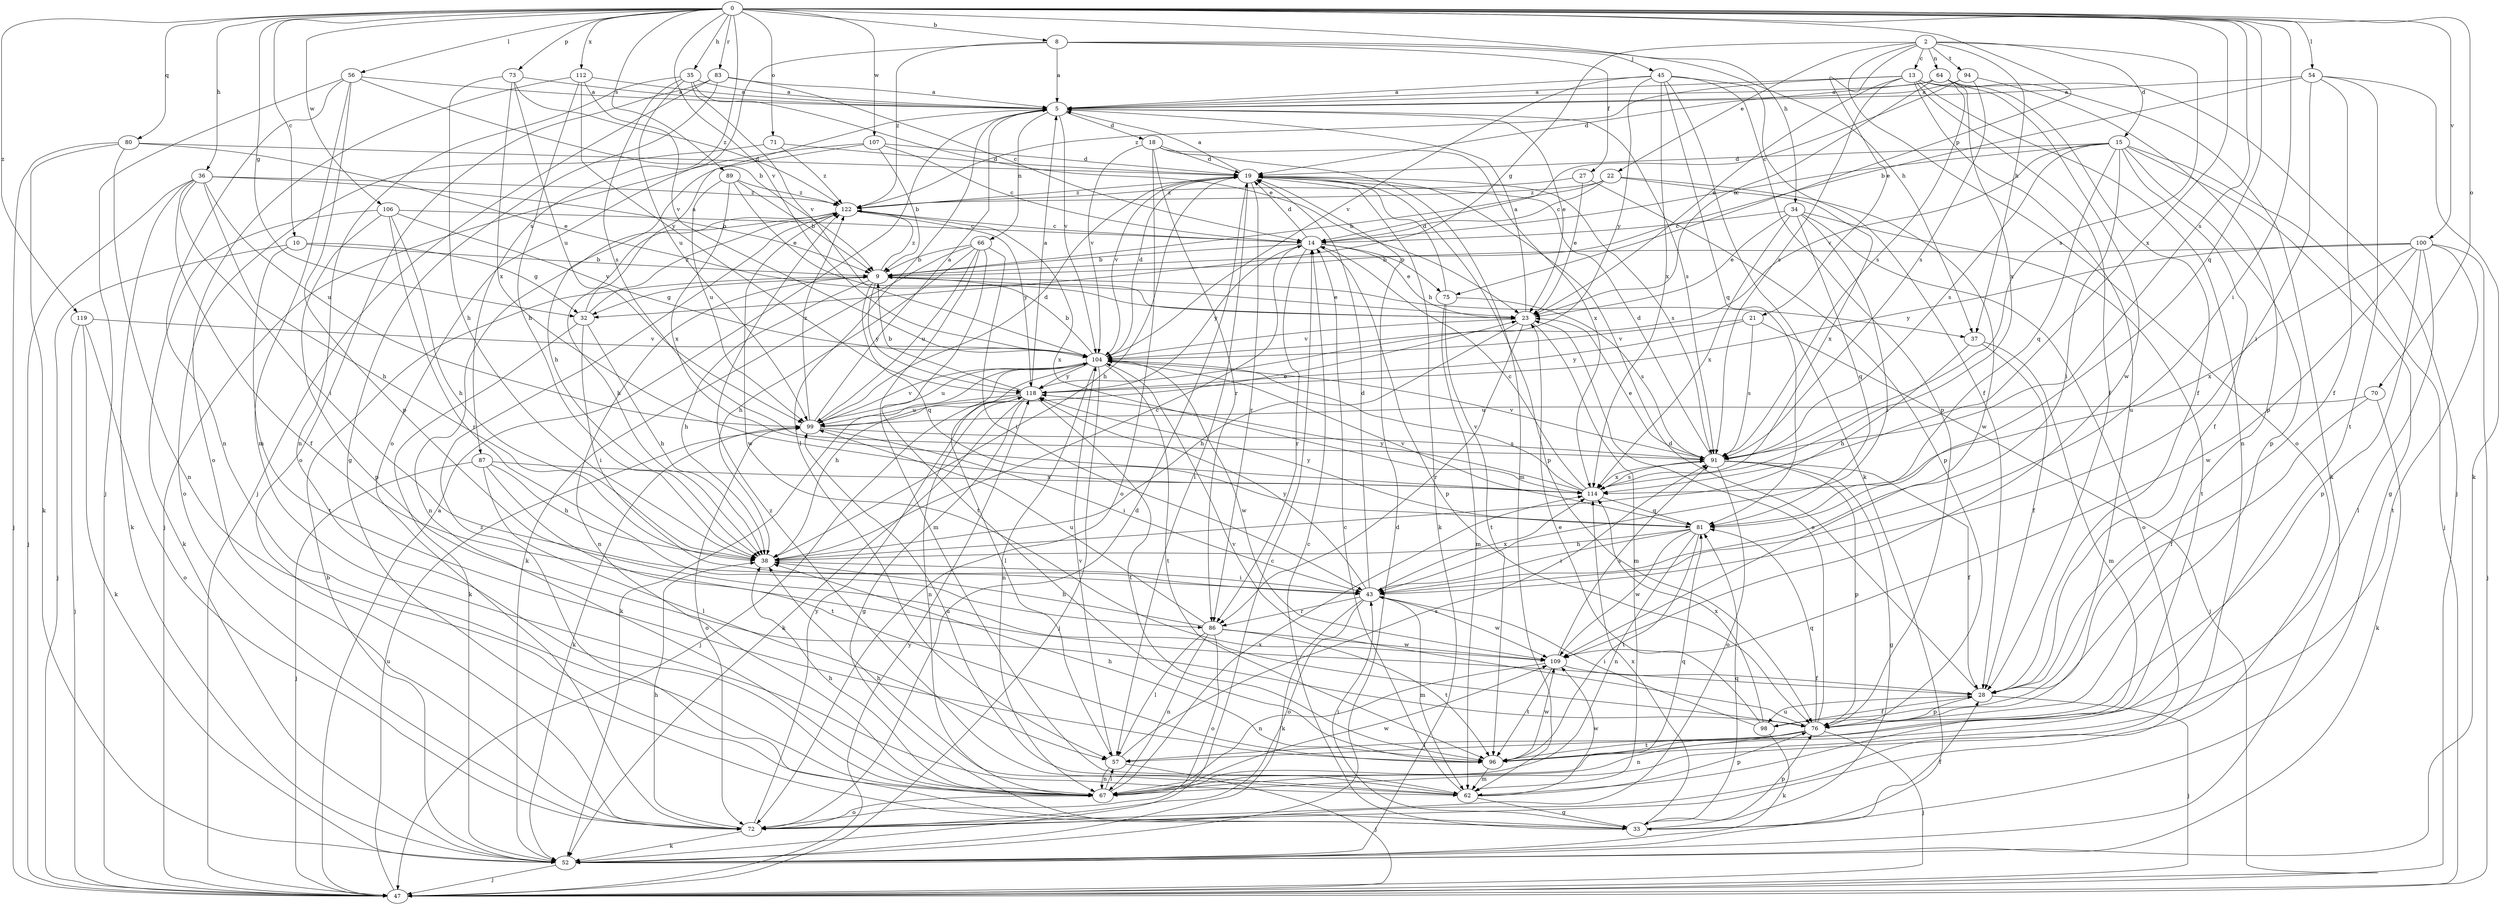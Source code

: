 strict digraph  {
0;
2;
5;
8;
9;
10;
13;
14;
15;
18;
19;
21;
22;
23;
27;
28;
32;
33;
34;
35;
36;
37;
38;
43;
45;
47;
52;
54;
56;
57;
62;
64;
66;
67;
70;
71;
72;
73;
75;
76;
80;
81;
83;
86;
87;
89;
91;
94;
96;
98;
99;
100;
104;
106;
107;
109;
112;
114;
118;
119;
122;
0 -> 8  [label=b];
0 -> 10  [label=c];
0 -> 32  [label=g];
0 -> 34  [label=h];
0 -> 35  [label=h];
0 -> 36  [label=h];
0 -> 43  [label=i];
0 -> 54  [label=l];
0 -> 56  [label=l];
0 -> 70  [label=o];
0 -> 71  [label=o];
0 -> 73  [label=p];
0 -> 75  [label=p];
0 -> 80  [label=q];
0 -> 81  [label=q];
0 -> 83  [label=r];
0 -> 87  [label=s];
0 -> 89  [label=s];
0 -> 91  [label=s];
0 -> 100  [label=v];
0 -> 104  [label=v];
0 -> 106  [label=w];
0 -> 107  [label=w];
0 -> 112  [label=x];
0 -> 114  [label=x];
0 -> 119  [label=z];
2 -> 13  [label=c];
2 -> 15  [label=d];
2 -> 21  [label=e];
2 -> 22  [label=e];
2 -> 32  [label=g];
2 -> 37  [label=h];
2 -> 64  [label=n];
2 -> 72  [label=o];
2 -> 91  [label=s];
2 -> 94  [label=t];
5 -> 18  [label=d];
5 -> 23  [label=e];
5 -> 57  [label=l];
5 -> 66  [label=n];
5 -> 91  [label=s];
5 -> 104  [label=v];
8 -> 5  [label=a];
8 -> 27  [label=f];
8 -> 37  [label=h];
8 -> 45  [label=j];
8 -> 72  [label=o];
8 -> 122  [label=z];
9 -> 23  [label=e];
9 -> 32  [label=g];
9 -> 37  [label=h];
9 -> 38  [label=h];
9 -> 67  [label=n];
9 -> 81  [label=q];
9 -> 118  [label=y];
9 -> 122  [label=z];
10 -> 9  [label=b];
10 -> 32  [label=g];
10 -> 47  [label=j];
10 -> 96  [label=t];
13 -> 5  [label=a];
13 -> 23  [label=e];
13 -> 28  [label=f];
13 -> 47  [label=j];
13 -> 52  [label=k];
13 -> 67  [label=n];
13 -> 91  [label=s];
13 -> 98  [label=u];
13 -> 122  [label=z];
14 -> 9  [label=b];
14 -> 19  [label=d];
14 -> 23  [label=e];
14 -> 75  [label=p];
14 -> 76  [label=p];
14 -> 86  [label=r];
14 -> 118  [label=y];
15 -> 14  [label=c];
15 -> 19  [label=d];
15 -> 28  [label=f];
15 -> 33  [label=g];
15 -> 43  [label=i];
15 -> 47  [label=j];
15 -> 76  [label=p];
15 -> 81  [label=q];
15 -> 91  [label=s];
15 -> 104  [label=v];
18 -> 19  [label=d];
18 -> 62  [label=m];
18 -> 72  [label=o];
18 -> 86  [label=r];
18 -> 104  [label=v];
18 -> 114  [label=x];
19 -> 5  [label=a];
19 -> 38  [label=h];
19 -> 52  [label=k];
19 -> 57  [label=l];
19 -> 76  [label=p];
19 -> 86  [label=r];
19 -> 91  [label=s];
19 -> 104  [label=v];
19 -> 122  [label=z];
21 -> 47  [label=j];
21 -> 91  [label=s];
21 -> 104  [label=v];
21 -> 118  [label=y];
22 -> 9  [label=b];
22 -> 14  [label=c];
22 -> 109  [label=w];
22 -> 114  [label=x];
22 -> 122  [label=z];
23 -> 5  [label=a];
23 -> 38  [label=h];
23 -> 62  [label=m];
23 -> 86  [label=r];
23 -> 104  [label=v];
27 -> 23  [label=e];
27 -> 76  [label=p];
27 -> 122  [label=z];
28 -> 19  [label=d];
28 -> 47  [label=j];
28 -> 76  [label=p];
28 -> 98  [label=u];
32 -> 5  [label=a];
32 -> 38  [label=h];
32 -> 43  [label=i];
32 -> 52  [label=k];
32 -> 122  [label=z];
33 -> 14  [label=c];
33 -> 28  [label=f];
33 -> 43  [label=i];
33 -> 76  [label=p];
33 -> 81  [label=q];
33 -> 114  [label=x];
33 -> 122  [label=z];
34 -> 14  [label=c];
34 -> 23  [label=e];
34 -> 43  [label=i];
34 -> 72  [label=o];
34 -> 81  [label=q];
34 -> 96  [label=t];
34 -> 114  [label=x];
35 -> 5  [label=a];
35 -> 23  [label=e];
35 -> 67  [label=n];
35 -> 91  [label=s];
35 -> 99  [label=u];
35 -> 104  [label=v];
36 -> 9  [label=b];
36 -> 28  [label=f];
36 -> 38  [label=h];
36 -> 43  [label=i];
36 -> 47  [label=j];
36 -> 52  [label=k];
36 -> 99  [label=u];
36 -> 122  [label=z];
37 -> 28  [label=f];
37 -> 38  [label=h];
37 -> 62  [label=m];
38 -> 14  [label=c];
38 -> 43  [label=i];
43 -> 19  [label=d];
43 -> 52  [label=k];
43 -> 62  [label=m];
43 -> 72  [label=o];
43 -> 86  [label=r];
43 -> 109  [label=w];
43 -> 114  [label=x];
43 -> 118  [label=y];
45 -> 5  [label=a];
45 -> 28  [label=f];
45 -> 52  [label=k];
45 -> 76  [label=p];
45 -> 81  [label=q];
45 -> 104  [label=v];
45 -> 114  [label=x];
45 -> 118  [label=y];
47 -> 5  [label=a];
47 -> 99  [label=u];
47 -> 118  [label=y];
52 -> 9  [label=b];
52 -> 14  [label=c];
52 -> 19  [label=d];
52 -> 47  [label=j];
54 -> 5  [label=a];
54 -> 9  [label=b];
54 -> 28  [label=f];
54 -> 43  [label=i];
54 -> 52  [label=k];
54 -> 96  [label=t];
56 -> 5  [label=a];
56 -> 9  [label=b];
56 -> 47  [label=j];
56 -> 62  [label=m];
56 -> 67  [label=n];
56 -> 76  [label=p];
57 -> 47  [label=j];
57 -> 67  [label=n];
57 -> 91  [label=s];
57 -> 104  [label=v];
62 -> 14  [label=c];
62 -> 33  [label=g];
62 -> 38  [label=h];
62 -> 76  [label=p];
62 -> 99  [label=u];
62 -> 109  [label=w];
62 -> 122  [label=z];
64 -> 5  [label=a];
64 -> 19  [label=d];
64 -> 23  [label=e];
64 -> 28  [label=f];
64 -> 91  [label=s];
64 -> 109  [label=w];
64 -> 114  [label=x];
66 -> 9  [label=b];
66 -> 38  [label=h];
66 -> 43  [label=i];
66 -> 52  [label=k];
66 -> 62  [label=m];
66 -> 96  [label=t];
66 -> 99  [label=u];
67 -> 38  [label=h];
67 -> 57  [label=l];
67 -> 72  [label=o];
67 -> 81  [label=q];
67 -> 109  [label=w];
67 -> 114  [label=x];
70 -> 28  [label=f];
70 -> 52  [label=k];
70 -> 99  [label=u];
71 -> 19  [label=d];
71 -> 72  [label=o];
71 -> 122  [label=z];
72 -> 19  [label=d];
72 -> 38  [label=h];
72 -> 52  [label=k];
72 -> 118  [label=y];
73 -> 5  [label=a];
73 -> 38  [label=h];
73 -> 99  [label=u];
73 -> 114  [label=x];
73 -> 122  [label=z];
75 -> 19  [label=d];
75 -> 62  [label=m];
75 -> 91  [label=s];
75 -> 96  [label=t];
76 -> 23  [label=e];
76 -> 47  [label=j];
76 -> 57  [label=l];
76 -> 67  [label=n];
76 -> 81  [label=q];
76 -> 96  [label=t];
76 -> 104  [label=v];
80 -> 19  [label=d];
80 -> 23  [label=e];
80 -> 47  [label=j];
80 -> 52  [label=k];
80 -> 67  [label=n];
81 -> 38  [label=h];
81 -> 43  [label=i];
81 -> 67  [label=n];
81 -> 96  [label=t];
81 -> 104  [label=v];
81 -> 109  [label=w];
81 -> 118  [label=y];
83 -> 5  [label=a];
83 -> 14  [label=c];
83 -> 33  [label=g];
83 -> 47  [label=j];
83 -> 72  [label=o];
86 -> 38  [label=h];
86 -> 57  [label=l];
86 -> 67  [label=n];
86 -> 72  [label=o];
86 -> 96  [label=t];
86 -> 99  [label=u];
86 -> 109  [label=w];
87 -> 38  [label=h];
87 -> 47  [label=j];
87 -> 57  [label=l];
87 -> 96  [label=t];
87 -> 114  [label=x];
89 -> 9  [label=b];
89 -> 23  [label=e];
89 -> 99  [label=u];
89 -> 114  [label=x];
89 -> 122  [label=z];
91 -> 19  [label=d];
91 -> 23  [label=e];
91 -> 28  [label=f];
91 -> 33  [label=g];
91 -> 72  [label=o];
91 -> 76  [label=p];
91 -> 104  [label=v];
91 -> 114  [label=x];
94 -> 5  [label=a];
94 -> 14  [label=c];
94 -> 76  [label=p];
94 -> 91  [label=s];
96 -> 38  [label=h];
96 -> 62  [label=m];
96 -> 109  [label=w];
98 -> 23  [label=e];
98 -> 28  [label=f];
98 -> 43  [label=i];
98 -> 52  [label=k];
98 -> 114  [label=x];
99 -> 5  [label=a];
99 -> 19  [label=d];
99 -> 23  [label=e];
99 -> 43  [label=i];
99 -> 52  [label=k];
99 -> 72  [label=o];
99 -> 91  [label=s];
99 -> 104  [label=v];
99 -> 122  [label=z];
100 -> 9  [label=b];
100 -> 47  [label=j];
100 -> 57  [label=l];
100 -> 76  [label=p];
100 -> 96  [label=t];
100 -> 109  [label=w];
100 -> 114  [label=x];
100 -> 118  [label=y];
104 -> 9  [label=b];
104 -> 19  [label=d];
104 -> 38  [label=h];
104 -> 47  [label=j];
104 -> 52  [label=k];
104 -> 57  [label=l];
104 -> 67  [label=n];
104 -> 96  [label=t];
104 -> 99  [label=u];
104 -> 109  [label=w];
104 -> 118  [label=y];
106 -> 14  [label=c];
106 -> 38  [label=h];
106 -> 52  [label=k];
106 -> 76  [label=p];
106 -> 86  [label=r];
106 -> 104  [label=v];
107 -> 9  [label=b];
107 -> 14  [label=c];
107 -> 19  [label=d];
107 -> 38  [label=h];
107 -> 47  [label=j];
109 -> 28  [label=f];
109 -> 67  [label=n];
109 -> 91  [label=s];
109 -> 96  [label=t];
112 -> 5  [label=a];
112 -> 38  [label=h];
112 -> 72  [label=o];
112 -> 104  [label=v];
112 -> 118  [label=y];
114 -> 14  [label=c];
114 -> 81  [label=q];
114 -> 91  [label=s];
114 -> 104  [label=v];
114 -> 118  [label=y];
118 -> 5  [label=a];
118 -> 9  [label=b];
118 -> 33  [label=g];
118 -> 47  [label=j];
118 -> 52  [label=k];
118 -> 67  [label=n];
118 -> 96  [label=t];
118 -> 99  [label=u];
119 -> 47  [label=j];
119 -> 52  [label=k];
119 -> 72  [label=o];
119 -> 104  [label=v];
122 -> 14  [label=c];
122 -> 38  [label=h];
122 -> 67  [label=n];
122 -> 109  [label=w];
122 -> 114  [label=x];
122 -> 118  [label=y];
}
